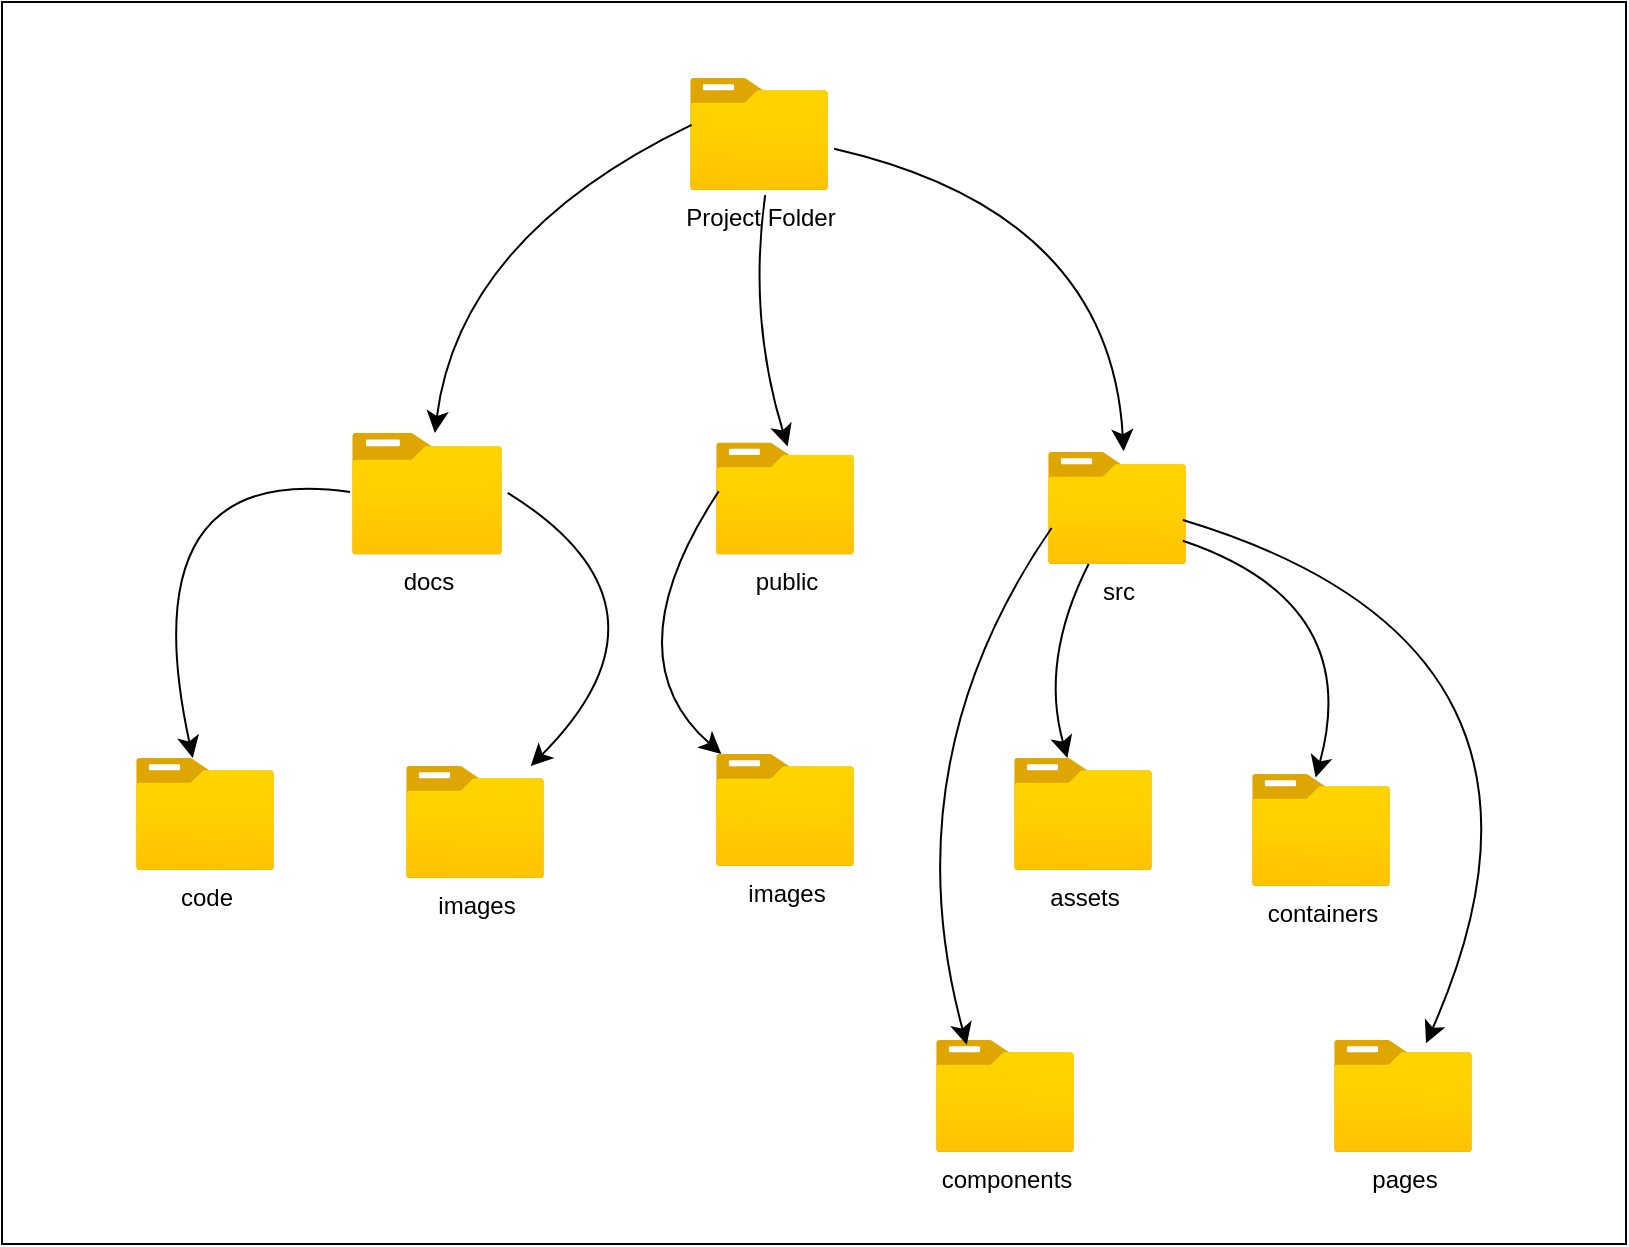<mxfile version="22.1.16" type="device">
  <diagram name="Page-1" id="Q54GsM2zCv2rPDDQV3gn">
    <mxGraphModel dx="1741" dy="1073" grid="0" gridSize="10" guides="1" tooltips="1" connect="1" arrows="1" fold="1" page="0" pageScale="1" pageWidth="827" pageHeight="1169" math="0" shadow="0">
      <root>
        <mxCell id="0" />
        <mxCell id="1" parent="0" />
        <mxCell id="R3WHRxli2QMxkcWh-BPs-23" value="" style="rounded=0;whiteSpace=wrap;html=1;fontSize=16;" vertex="1" parent="1">
          <mxGeometry x="-84" y="-192" width="812" height="621" as="geometry" />
        </mxCell>
        <mxCell id="R3WHRxli2QMxkcWh-BPs-1" value="docs" style="image;aspect=fixed;html=1;points=[];align=center;fontSize=12;image=img/lib/azure2/general/Folder_Blank.svg;" vertex="1" parent="1">
          <mxGeometry x="91" y="23.44" width="75" height="60.87" as="geometry" />
        </mxCell>
        <mxCell id="R3WHRxli2QMxkcWh-BPs-2" value="public" style="image;aspect=fixed;html=1;points=[];align=center;fontSize=12;image=img/lib/azure2/general/Folder_Blank.svg;" vertex="1" parent="1">
          <mxGeometry x="273" y="28.31" width="69" height="56.0" as="geometry" />
        </mxCell>
        <mxCell id="R3WHRxli2QMxkcWh-BPs-3" value="src" style="image;aspect=fixed;html=1;points=[];align=center;fontSize=12;image=img/lib/azure2/general/Folder_Blank.svg;" vertex="1" parent="1">
          <mxGeometry x="439" y="33" width="69" height="56.0" as="geometry" />
        </mxCell>
        <mxCell id="R3WHRxli2QMxkcWh-BPs-4" value="code" style="image;aspect=fixed;html=1;points=[];align=center;fontSize=12;image=img/lib/azure2/general/Folder_Blank.svg;" vertex="1" parent="1">
          <mxGeometry x="-17" y="186" width="69" height="56.0" as="geometry" />
        </mxCell>
        <mxCell id="R3WHRxli2QMxkcWh-BPs-5" value="images" style="image;aspect=fixed;html=1;points=[];align=center;fontSize=12;image=img/lib/azure2/general/Folder_Blank.svg;" vertex="1" parent="1">
          <mxGeometry x="118" y="190" width="69" height="56.0" as="geometry" />
        </mxCell>
        <mxCell id="R3WHRxli2QMxkcWh-BPs-6" value="images" style="image;aspect=fixed;html=1;points=[];align=center;fontSize=12;image=img/lib/azure2/general/Folder_Blank.svg;" vertex="1" parent="1">
          <mxGeometry x="273" y="184" width="69" height="56.0" as="geometry" />
        </mxCell>
        <mxCell id="R3WHRxli2QMxkcWh-BPs-7" value="" style="endArrow=classic;html=1;rounded=0;fontSize=12;startSize=8;endSize=8;curved=1;" edge="1" parent="1" target="R3WHRxli2QMxkcWh-BPs-4">
          <mxGeometry width="50" height="50" relative="1" as="geometry">
            <mxPoint x="90" y="53" as="sourcePoint" />
            <mxPoint x="16" y="43" as="targetPoint" />
            <Array as="points">
              <mxPoint x="-21" y="37" />
            </Array>
          </mxGeometry>
        </mxCell>
        <mxCell id="R3WHRxli2QMxkcWh-BPs-8" value="" style="endArrow=classic;html=1;rounded=0;fontSize=12;startSize=8;endSize=8;curved=1;exitX=1.038;exitY=0.492;exitDx=0;exitDy=0;exitPerimeter=0;" edge="1" parent="1" source="R3WHRxli2QMxkcWh-BPs-1" target="R3WHRxli2QMxkcWh-BPs-5">
          <mxGeometry width="50" height="50" relative="1" as="geometry">
            <mxPoint x="111" y="166" as="sourcePoint" />
            <mxPoint x="161" y="116" as="targetPoint" />
            <Array as="points">
              <mxPoint x="260" y="110" />
            </Array>
          </mxGeometry>
        </mxCell>
        <mxCell id="R3WHRxli2QMxkcWh-BPs-9" value="" style="endArrow=classic;html=1;rounded=0;fontSize=12;startSize=8;endSize=8;curved=1;exitX=0.02;exitY=0.434;exitDx=0;exitDy=0;exitPerimeter=0;" edge="1" parent="1" source="R3WHRxli2QMxkcWh-BPs-2" target="R3WHRxli2QMxkcWh-BPs-6">
          <mxGeometry width="50" height="50" relative="1" as="geometry">
            <mxPoint x="318" y="166" as="sourcePoint" />
            <mxPoint x="368" y="116" as="targetPoint" />
            <Array as="points">
              <mxPoint x="220" y="135" />
            </Array>
          </mxGeometry>
        </mxCell>
        <mxCell id="R3WHRxli2QMxkcWh-BPs-10" value="assets" style="image;aspect=fixed;html=1;points=[];align=center;fontSize=12;image=img/lib/azure2/general/Folder_Blank.svg;" vertex="1" parent="1">
          <mxGeometry x="422" y="186" width="69" height="56.0" as="geometry" />
        </mxCell>
        <mxCell id="R3WHRxli2QMxkcWh-BPs-11" value="containers" style="image;aspect=fixed;html=1;points=[];align=center;fontSize=12;image=img/lib/azure2/general/Folder_Blank.svg;" vertex="1" parent="1">
          <mxGeometry x="541" y="194" width="69" height="56.0" as="geometry" />
        </mxCell>
        <mxCell id="R3WHRxli2QMxkcWh-BPs-12" value="components" style="image;aspect=fixed;html=1;points=[];align=center;fontSize=12;image=img/lib/azure2/general/Folder_Blank.svg;" vertex="1" parent="1">
          <mxGeometry x="383" y="327" width="69" height="56.0" as="geometry" />
        </mxCell>
        <mxCell id="R3WHRxli2QMxkcWh-BPs-13" value="pages" style="image;aspect=fixed;html=1;points=[];align=center;fontSize=12;image=img/lib/azure2/general/Folder_Blank.svg;" vertex="1" parent="1">
          <mxGeometry x="582" y="327" width="69" height="56.0" as="geometry" />
        </mxCell>
        <mxCell id="R3WHRxli2QMxkcWh-BPs-14" value="Project Folder" style="image;aspect=fixed;html=1;points=[];align=center;fontSize=12;image=img/lib/azure2/general/Folder_Blank.svg;" vertex="1" parent="1">
          <mxGeometry x="260" y="-154" width="69" height="56.0" as="geometry" />
        </mxCell>
        <mxCell id="R3WHRxli2QMxkcWh-BPs-16" value="" style="endArrow=classic;html=1;rounded=0;fontSize=12;startSize=8;endSize=8;curved=1;exitX=0.012;exitY=0.418;exitDx=0;exitDy=0;exitPerimeter=0;" edge="1" parent="1" source="R3WHRxli2QMxkcWh-BPs-14" target="R3WHRxli2QMxkcWh-BPs-1">
          <mxGeometry width="50" height="50" relative="1" as="geometry">
            <mxPoint x="133" y="14" as="sourcePoint" />
            <mxPoint x="183" y="-36" as="targetPoint" />
            <Array as="points">
              <mxPoint x="145" y="-75" />
            </Array>
          </mxGeometry>
        </mxCell>
        <mxCell id="R3WHRxli2QMxkcWh-BPs-17" value="" style="endArrow=classic;html=1;rounded=0;fontSize=12;startSize=8;endSize=8;curved=1;exitX=0.545;exitY=1.046;exitDx=0;exitDy=0;exitPerimeter=0;entryX=0.519;entryY=0.034;entryDx=0;entryDy=0;entryPerimeter=0;" edge="1" parent="1" source="R3WHRxli2QMxkcWh-BPs-14" target="R3WHRxli2QMxkcWh-BPs-2">
          <mxGeometry width="50" height="50" relative="1" as="geometry">
            <mxPoint x="254" y="10" as="sourcePoint" />
            <mxPoint x="304" y="-40" as="targetPoint" />
            <Array as="points">
              <mxPoint x="289" y="-34" />
            </Array>
          </mxGeometry>
        </mxCell>
        <mxCell id="R3WHRxli2QMxkcWh-BPs-18" value="" style="endArrow=classic;html=1;rounded=0;fontSize=12;startSize=8;endSize=8;curved=1;exitX=1.044;exitY=0.632;exitDx=0;exitDy=0;exitPerimeter=0;entryX=0.548;entryY=-0.007;entryDx=0;entryDy=0;entryPerimeter=0;" edge="1" parent="1" source="R3WHRxli2QMxkcWh-BPs-14" target="R3WHRxli2QMxkcWh-BPs-3">
          <mxGeometry width="50" height="50" relative="1" as="geometry">
            <mxPoint x="333" y="-132" as="sourcePoint" />
            <mxPoint x="383" y="-182" as="targetPoint" />
            <Array as="points">
              <mxPoint x="470" y="-87" />
            </Array>
          </mxGeometry>
        </mxCell>
        <mxCell id="R3WHRxli2QMxkcWh-BPs-19" value="" style="endArrow=classic;html=1;rounded=0;fontSize=12;startSize=8;endSize=8;curved=1;" edge="1" parent="1" source="R3WHRxli2QMxkcWh-BPs-3" target="R3WHRxli2QMxkcWh-BPs-10">
          <mxGeometry width="50" height="50" relative="1" as="geometry">
            <mxPoint x="383" y="172" as="sourcePoint" />
            <mxPoint x="433" y="122" as="targetPoint" />
            <Array as="points">
              <mxPoint x="435" y="137" />
            </Array>
          </mxGeometry>
        </mxCell>
        <mxCell id="R3WHRxli2QMxkcWh-BPs-20" value="" style="endArrow=classic;html=1;rounded=0;fontSize=12;startSize=8;endSize=8;curved=1;exitX=0.977;exitY=0.793;exitDx=0;exitDy=0;exitPerimeter=0;entryX=0.461;entryY=0.032;entryDx=0;entryDy=0;entryPerimeter=0;" edge="1" parent="1" source="R3WHRxli2QMxkcWh-BPs-3" target="R3WHRxli2QMxkcWh-BPs-11">
          <mxGeometry width="50" height="50" relative="1" as="geometry">
            <mxPoint x="545" y="156" as="sourcePoint" />
            <mxPoint x="595" y="106" as="targetPoint" />
            <Array as="points">
              <mxPoint x="597" y="108" />
            </Array>
          </mxGeometry>
        </mxCell>
        <mxCell id="R3WHRxli2QMxkcWh-BPs-21" value="" style="endArrow=classic;html=1;rounded=0;fontSize=12;startSize=8;endSize=8;curved=1;exitX=0.977;exitY=0.607;exitDx=0;exitDy=0;exitPerimeter=0;entryX=0.667;entryY=0.029;entryDx=0;entryDy=0;entryPerimeter=0;" edge="1" parent="1" source="R3WHRxli2QMxkcWh-BPs-3" target="R3WHRxli2QMxkcWh-BPs-13">
          <mxGeometry width="50" height="50" relative="1" as="geometry">
            <mxPoint x="593" y="77" as="sourcePoint" />
            <mxPoint x="643" y="27" as="targetPoint" />
            <Array as="points">
              <mxPoint x="716" y="130" />
            </Array>
          </mxGeometry>
        </mxCell>
        <mxCell id="R3WHRxli2QMxkcWh-BPs-22" value="" style="endArrow=classic;html=1;rounded=0;fontSize=12;startSize=8;endSize=8;curved=1;exitX=0.026;exitY=0.679;exitDx=0;exitDy=0;exitPerimeter=0;entryX=0.223;entryY=0.043;entryDx=0;entryDy=0;entryPerimeter=0;" edge="1" parent="1" source="R3WHRxli2QMxkcWh-BPs-3" target="R3WHRxli2QMxkcWh-BPs-12">
          <mxGeometry width="50" height="50" relative="1" as="geometry">
            <mxPoint x="218" y="369" as="sourcePoint" />
            <mxPoint x="268" y="319" as="targetPoint" />
            <Array as="points">
              <mxPoint x="360" y="188" />
            </Array>
          </mxGeometry>
        </mxCell>
      </root>
    </mxGraphModel>
  </diagram>
</mxfile>

